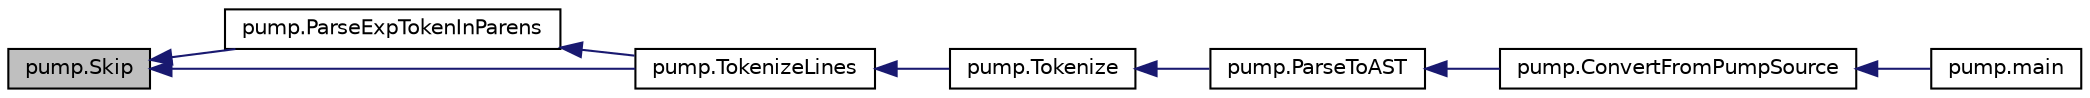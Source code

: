 digraph "pump.Skip"
{
  edge [fontname="Helvetica",fontsize="10",labelfontname="Helvetica",labelfontsize="10"];
  node [fontname="Helvetica",fontsize="10",shape=record];
  rankdir="LR";
  Node305 [label="pump.Skip",height=0.2,width=0.4,color="black", fillcolor="grey75", style="filled", fontcolor="black"];
  Node305 -> Node306 [dir="back",color="midnightblue",fontsize="10",style="solid",fontname="Helvetica"];
  Node306 [label="pump.ParseExpTokenInParens",height=0.2,width=0.4,color="black", fillcolor="white", style="filled",URL="$df/d92/namespacepump.html#ae094486db14ecec9347129c5f230042d"];
  Node306 -> Node307 [dir="back",color="midnightblue",fontsize="10",style="solid",fontname="Helvetica"];
  Node307 [label="pump.TokenizeLines",height=0.2,width=0.4,color="black", fillcolor="white", style="filled",URL="$df/d92/namespacepump.html#aa383d59e8e2a9507a576fd4c6b68b6b7"];
  Node307 -> Node308 [dir="back",color="midnightblue",fontsize="10",style="solid",fontname="Helvetica"];
  Node308 [label="pump.Tokenize",height=0.2,width=0.4,color="black", fillcolor="white", style="filled",URL="$df/d92/namespacepump.html#aa42c23b1c914c0f86a94f2fa32999905"];
  Node308 -> Node309 [dir="back",color="midnightblue",fontsize="10",style="solid",fontname="Helvetica"];
  Node309 [label="pump.ParseToAST",height=0.2,width=0.4,color="black", fillcolor="white", style="filled",URL="$df/d92/namespacepump.html#a56ac10a83a3a875d305c9aae71fc0549"];
  Node309 -> Node310 [dir="back",color="midnightblue",fontsize="10",style="solid",fontname="Helvetica"];
  Node310 [label="pump.ConvertFromPumpSource",height=0.2,width=0.4,color="black", fillcolor="white", style="filled",URL="$df/d92/namespacepump.html#a568fe53d1443489ac15bac4a0f9faf91"];
  Node310 -> Node311 [dir="back",color="midnightblue",fontsize="10",style="solid",fontname="Helvetica"];
  Node311 [label="pump.main",height=0.2,width=0.4,color="black", fillcolor="white", style="filled",URL="$df/d92/namespacepump.html#abcf26971f7bdbad77c2c168c110312df"];
  Node305 -> Node307 [dir="back",color="midnightblue",fontsize="10",style="solid",fontname="Helvetica"];
}
